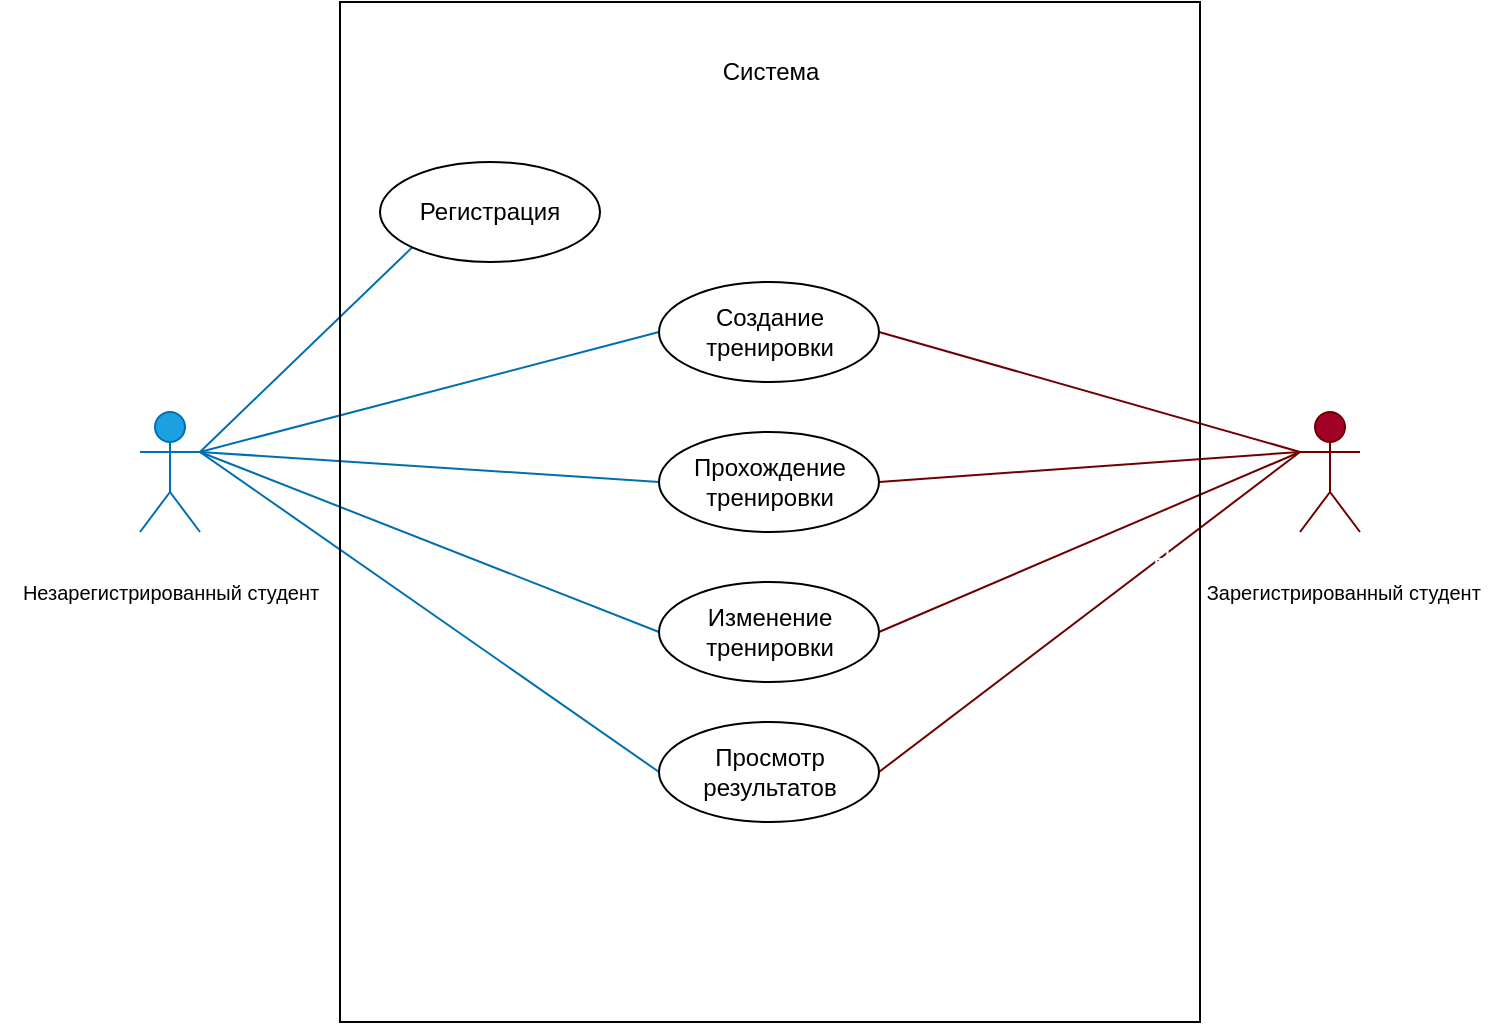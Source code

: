<mxfile version="28.2.5">
  <diagram name="Страница — 1" id="PVcvhcrKpx2ce-pxrqn0">
    <mxGraphModel dx="786" dy="683" grid="1" gridSize="10" guides="1" tooltips="1" connect="1" arrows="1" fold="1" page="1" pageScale="1" pageWidth="827" pageHeight="1169" math="0" shadow="0">
      <root>
        <mxCell id="0" />
        <mxCell id="1" parent="0" />
        <mxCell id="I5ie5-oupX8FntIL-8Gf-52" style="rounded=0;orthogonalLoop=1;jettySize=auto;html=1;exitX=1;exitY=0.333;exitDx=0;exitDy=0;exitPerimeter=0;entryX=0;entryY=1;entryDx=0;entryDy=0;strokeColor=#006EAF;align=center;verticalAlign=middle;fontFamily=Helvetica;fontSize=11;fontColor=default;labelBackgroundColor=default;endArrow=none;endFill=0;fillColor=#1ba1e2;" edge="1" parent="1" source="I5ie5-oupX8FntIL-8Gf-38" target="I5ie5-oupX8FntIL-8Gf-43">
          <mxGeometry relative="1" as="geometry" />
        </mxCell>
        <mxCell id="I5ie5-oupX8FntIL-8Gf-53" style="rounded=0;orthogonalLoop=1;jettySize=auto;html=1;exitX=1;exitY=0.333;exitDx=0;exitDy=0;exitPerimeter=0;entryX=0;entryY=0.5;entryDx=0;entryDy=0;strokeColor=#006EAF;align=center;verticalAlign=middle;fontFamily=Helvetica;fontSize=11;fontColor=default;labelBackgroundColor=default;endArrow=none;endFill=0;fillColor=#1ba1e2;" edge="1" parent="1" source="I5ie5-oupX8FntIL-8Gf-38" target="I5ie5-oupX8FntIL-8Gf-44">
          <mxGeometry relative="1" as="geometry" />
        </mxCell>
        <mxCell id="I5ie5-oupX8FntIL-8Gf-54" style="rounded=0;orthogonalLoop=1;jettySize=auto;html=1;exitX=1;exitY=0.333;exitDx=0;exitDy=0;exitPerimeter=0;entryX=0;entryY=0.5;entryDx=0;entryDy=0;strokeColor=#006EAF;align=center;verticalAlign=middle;fontFamily=Helvetica;fontSize=11;fontColor=default;labelBackgroundColor=default;endArrow=none;endFill=0;fillColor=#1ba1e2;" edge="1" parent="1" source="I5ie5-oupX8FntIL-8Gf-38" target="I5ie5-oupX8FntIL-8Gf-45">
          <mxGeometry relative="1" as="geometry" />
        </mxCell>
        <mxCell id="I5ie5-oupX8FntIL-8Gf-55" style="rounded=0;orthogonalLoop=1;jettySize=auto;html=1;exitX=1;exitY=0.333;exitDx=0;exitDy=0;exitPerimeter=0;entryX=0;entryY=0.5;entryDx=0;entryDy=0;strokeColor=#006EAF;align=center;verticalAlign=middle;fontFamily=Helvetica;fontSize=11;fontColor=default;labelBackgroundColor=default;endArrow=none;endFill=0;fillColor=#1ba1e2;" edge="1" parent="1" source="I5ie5-oupX8FntIL-8Gf-38" target="I5ie5-oupX8FntIL-8Gf-46">
          <mxGeometry relative="1" as="geometry" />
        </mxCell>
        <mxCell id="I5ie5-oupX8FntIL-8Gf-56" style="rounded=0;orthogonalLoop=1;jettySize=auto;html=1;exitX=1;exitY=0.333;exitDx=0;exitDy=0;exitPerimeter=0;entryX=0;entryY=0.5;entryDx=0;entryDy=0;fillColor=#1ba1e2;strokeColor=#006EAF;endArrow=none;endFill=0;" edge="1" parent="1" source="I5ie5-oupX8FntIL-8Gf-38" target="I5ie5-oupX8FntIL-8Gf-47">
          <mxGeometry relative="1" as="geometry" />
        </mxCell>
        <mxCell id="I5ie5-oupX8FntIL-8Gf-38" value="Зарегистрированный студент" style="shape=umlActor;verticalLabelPosition=bottom;verticalAlign=top;html=1;fillColor=#1ba1e2;fontColor=#ffffff;strokeColor=#006EAF;" vertex="1" parent="1">
          <mxGeometry x="140" y="585" width="30" height="60" as="geometry" />
        </mxCell>
        <mxCell id="I5ie5-oupX8FntIL-8Gf-48" style="rounded=0;orthogonalLoop=1;jettySize=auto;html=1;exitX=0;exitY=0.333;exitDx=0;exitDy=0;exitPerimeter=0;entryX=1;entryY=0.5;entryDx=0;entryDy=0;fillColor=#a20025;strokeColor=#6F0000;endArrow=none;endFill=0;" edge="1" parent="1" source="I5ie5-oupX8FntIL-8Gf-39" target="I5ie5-oupX8FntIL-8Gf-47">
          <mxGeometry relative="1" as="geometry" />
        </mxCell>
        <mxCell id="I5ie5-oupX8FntIL-8Gf-49" style="rounded=0;orthogonalLoop=1;jettySize=auto;html=1;exitX=0;exitY=0.333;exitDx=0;exitDy=0;exitPerimeter=0;entryX=1;entryY=0.5;entryDx=0;entryDy=0;fillColor=#a20025;strokeColor=#6F0000;endArrow=none;endFill=0;" edge="1" parent="1" source="I5ie5-oupX8FntIL-8Gf-39" target="I5ie5-oupX8FntIL-8Gf-46">
          <mxGeometry relative="1" as="geometry" />
        </mxCell>
        <mxCell id="I5ie5-oupX8FntIL-8Gf-50" style="rounded=0;orthogonalLoop=1;jettySize=auto;html=1;exitX=0;exitY=0.333;exitDx=0;exitDy=0;exitPerimeter=0;entryX=1;entryY=0.5;entryDx=0;entryDy=0;fillColor=#a20025;strokeColor=#6F0000;endArrow=none;endFill=0;" edge="1" parent="1" source="I5ie5-oupX8FntIL-8Gf-39" target="I5ie5-oupX8FntIL-8Gf-45">
          <mxGeometry relative="1" as="geometry" />
        </mxCell>
        <mxCell id="I5ie5-oupX8FntIL-8Gf-51" style="rounded=0;orthogonalLoop=1;jettySize=auto;html=1;exitX=0;exitY=0.333;exitDx=0;exitDy=0;exitPerimeter=0;entryX=1;entryY=0.5;entryDx=0;entryDy=0;fillColor=#a20025;strokeColor=#6F0000;endArrow=none;endFill=0;" edge="1" parent="1" source="I5ie5-oupX8FntIL-8Gf-39" target="I5ie5-oupX8FntIL-8Gf-44">
          <mxGeometry relative="1" as="geometry" />
        </mxCell>
        <mxCell id="I5ie5-oupX8FntIL-8Gf-39" value="Незарегистрированный студент" style="shape=umlActor;verticalLabelPosition=bottom;verticalAlign=top;html=1;fillColor=#a20025;fontColor=#ffffff;strokeColor=#6F0000;" vertex="1" parent="1">
          <mxGeometry x="720" y="585" width="30" height="60" as="geometry" />
        </mxCell>
        <mxCell id="I5ie5-oupX8FntIL-8Gf-40" value="" style="rounded=0;whiteSpace=wrap;html=1;fillColor=none;" vertex="1" parent="1">
          <mxGeometry x="240" y="380" width="430" height="510" as="geometry" />
        </mxCell>
        <mxCell id="I5ie5-oupX8FntIL-8Gf-42" value="Система" style="text;html=1;align=center;verticalAlign=middle;resizable=0;points=[];autosize=1;strokeColor=none;fillColor=none;" vertex="1" parent="1">
          <mxGeometry x="419.5" y="400" width="70" height="30" as="geometry" />
        </mxCell>
        <mxCell id="I5ie5-oupX8FntIL-8Gf-43" value="Регистрация" style="ellipse;whiteSpace=wrap;html=1;" vertex="1" parent="1">
          <mxGeometry x="260" y="460" width="110" height="50" as="geometry" />
        </mxCell>
        <mxCell id="I5ie5-oupX8FntIL-8Gf-44" value="Создание тренировки" style="ellipse;whiteSpace=wrap;html=1;" vertex="1" parent="1">
          <mxGeometry x="399.5" y="520" width="110" height="50" as="geometry" />
        </mxCell>
        <mxCell id="I5ie5-oupX8FntIL-8Gf-45" value="Прохождение тренировки" style="ellipse;whiteSpace=wrap;html=1;" vertex="1" parent="1">
          <mxGeometry x="399.5" y="595" width="110" height="50" as="geometry" />
        </mxCell>
        <mxCell id="I5ie5-oupX8FntIL-8Gf-46" value="Просмотр результатов" style="ellipse;whiteSpace=wrap;html=1;" vertex="1" parent="1">
          <mxGeometry x="399.5" y="740" width="110" height="50" as="geometry" />
        </mxCell>
        <mxCell id="I5ie5-oupX8FntIL-8Gf-47" value="Изменение тренировки" style="ellipse;whiteSpace=wrap;html=1;" vertex="1" parent="1">
          <mxGeometry x="399.5" y="670" width="110" height="50" as="geometry" />
        </mxCell>
        <mxCell id="I5ie5-oupX8FntIL-8Gf-57" value="Незарегистрированный студент" style="text;html=1;align=center;verticalAlign=middle;resizable=0;points=[];autosize=1;strokeColor=none;fillColor=none;fontSize=10;" vertex="1" parent="1">
          <mxGeometry x="70" y="660" width="170" height="30" as="geometry" />
        </mxCell>
        <mxCell id="I5ie5-oupX8FntIL-8Gf-58" value="&amp;nbsp;Зарегистрированный студент" style="text;html=1;align=center;verticalAlign=middle;resizable=0;points=[];autosize=1;strokeColor=none;fillColor=none;fontSize=10;" vertex="1" parent="1">
          <mxGeometry x="660" y="660" width="160" height="30" as="geometry" />
        </mxCell>
      </root>
    </mxGraphModel>
  </diagram>
</mxfile>
